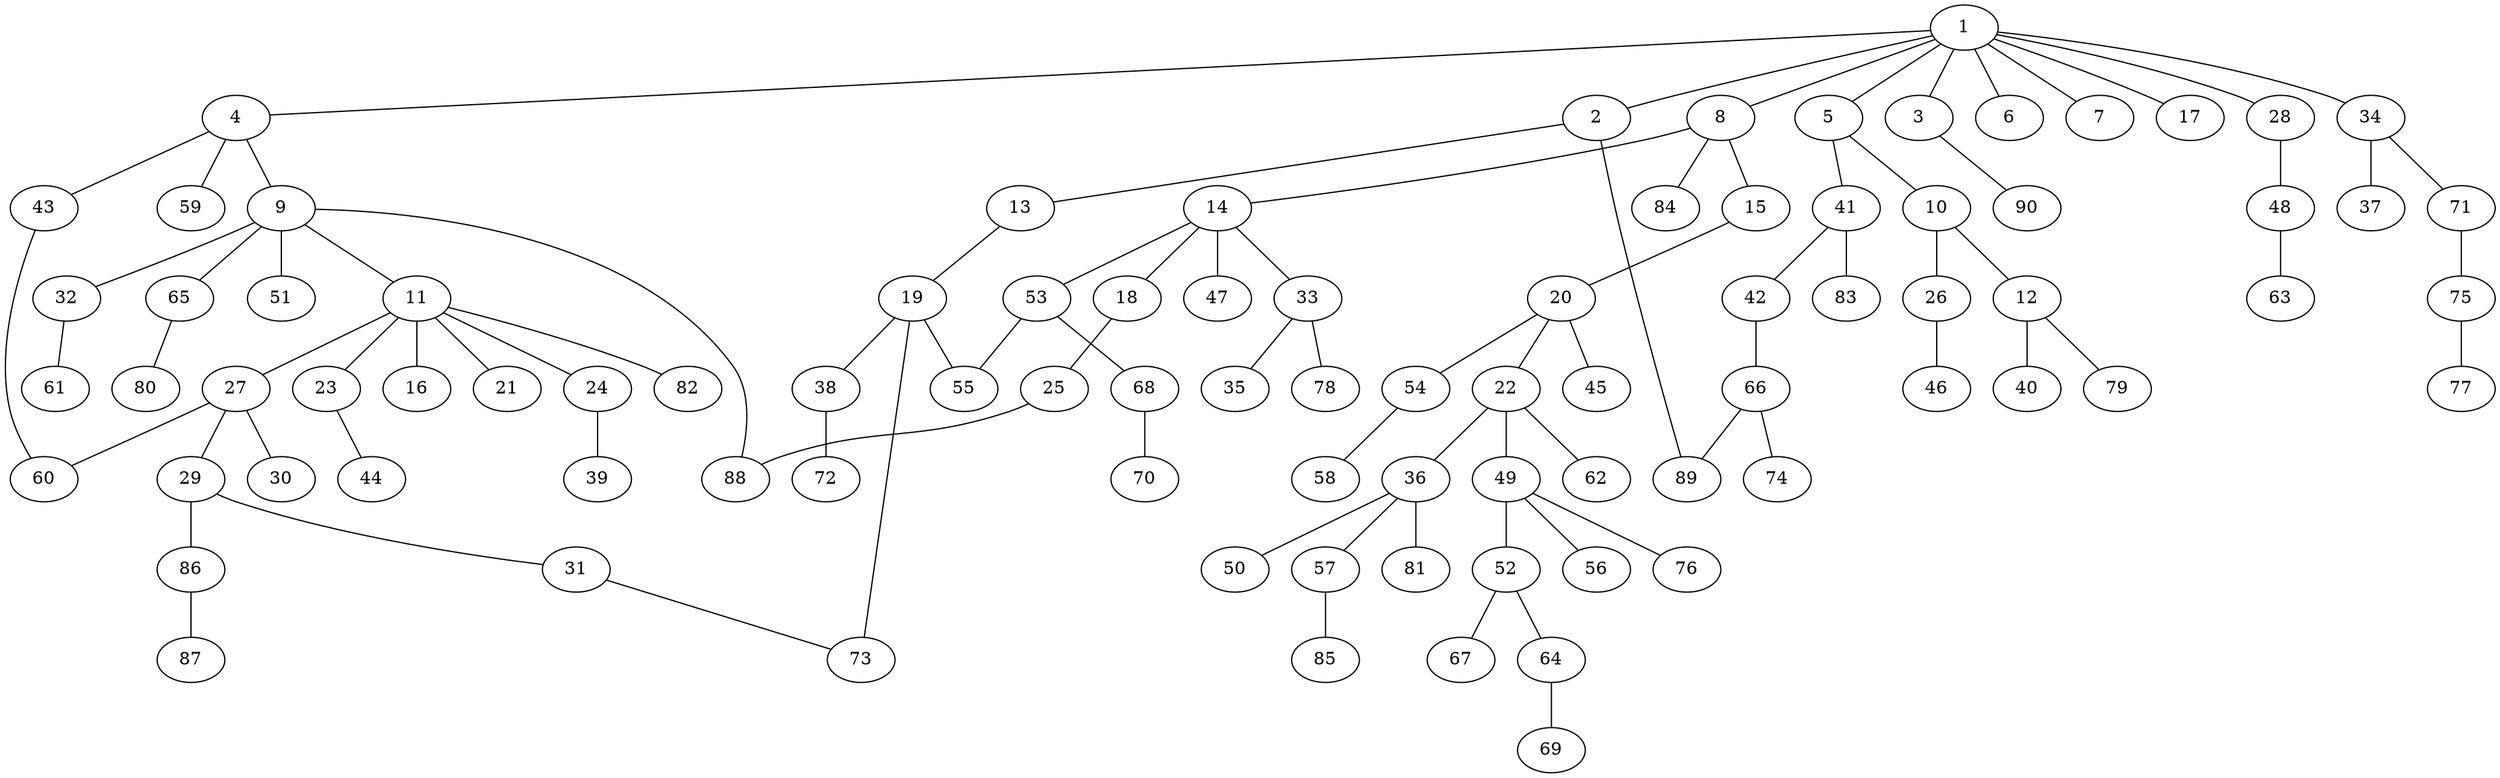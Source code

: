 graph graphname {1--2
1--3
1--4
1--5
1--6
1--7
1--8
1--17
1--28
1--34
2--13
2--89
3--90
4--9
4--43
4--59
5--10
5--41
8--14
8--15
8--84
9--11
9--32
9--51
9--65
9--88
10--12
10--26
11--16
11--21
11--23
11--24
11--27
11--82
12--40
12--79
13--19
14--18
14--33
14--47
14--53
15--20
18--25
19--38
19--55
19--73
20--22
20--45
20--54
22--36
22--49
22--62
23--44
24--39
25--88
26--46
27--29
27--30
27--60
28--48
29--31
29--86
31--73
32--61
33--35
33--78
34--37
34--71
36--50
36--57
36--81
38--72
41--42
41--83
42--66
43--60
48--63
49--52
49--56
49--76
52--64
52--67
53--55
53--68
54--58
57--85
64--69
65--80
66--74
66--89
68--70
71--75
75--77
86--87
}